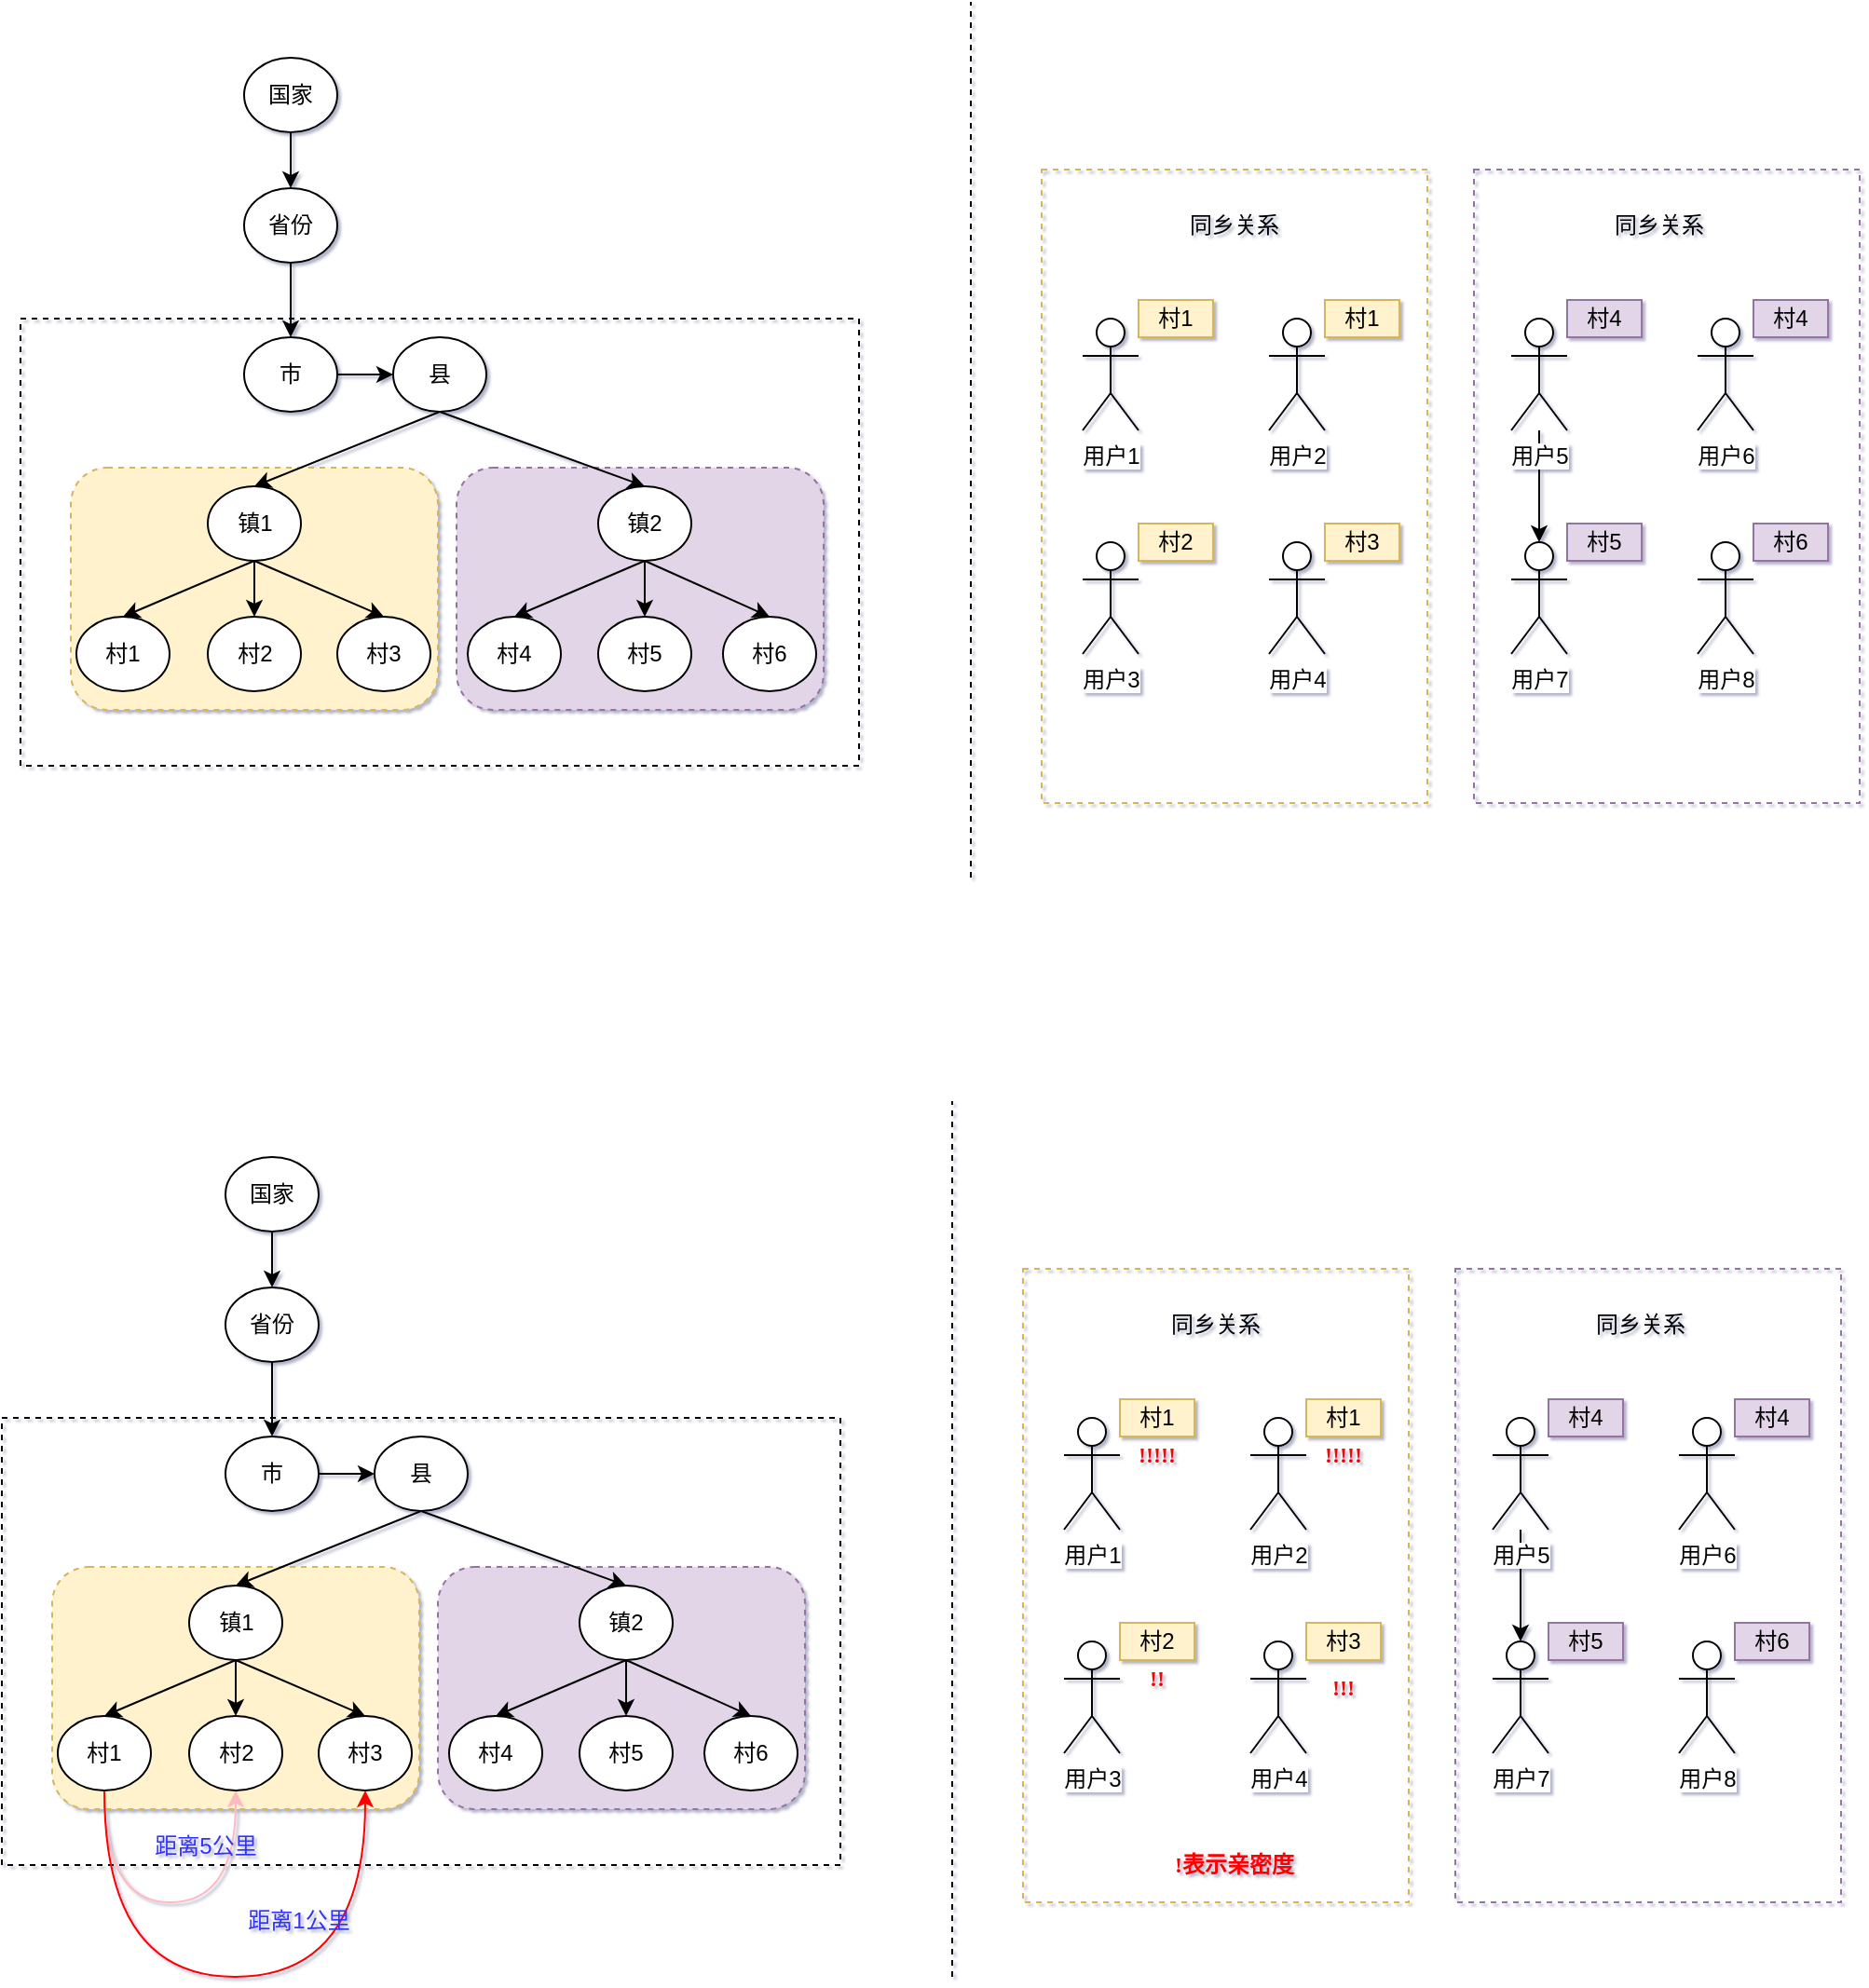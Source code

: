 <mxfile version="12.9.7" type="github">
  <diagram id="hRy9wsmwXxr53SdmxjSP" name="第 1 页">
    <mxGraphModel dx="946" dy="648" grid="1" gridSize="10" guides="1" tooltips="1" connect="1" arrows="1" fold="1" page="1" pageScale="1" pageWidth="3300" pageHeight="4681" math="0" shadow="1">
      <root>
        <mxCell id="0" />
        <mxCell id="1" parent="0" />
        <mxCell id="11CwNS61feHmALq-xR1u-52" value="" style="rounded=0;whiteSpace=wrap;html=1;dashed=1;fillColor=none;strokeColor=#d6b656;" vertex="1" parent="1">
          <mxGeometry x="668" y="200" width="207" height="340" as="geometry" />
        </mxCell>
        <mxCell id="11CwNS61feHmALq-xR1u-32" value="" style="rounded=0;whiteSpace=wrap;html=1;dashed=1;shadow=0;fillColor=none;" vertex="1" parent="1">
          <mxGeometry x="120" y="280" width="450" height="240" as="geometry" />
        </mxCell>
        <mxCell id="11CwNS61feHmALq-xR1u-31" value="" style="rounded=1;whiteSpace=wrap;html=1;dashed=1;fillColor=#e1d5e7;strokeColor=#9673a6;" vertex="1" parent="1">
          <mxGeometry x="354" y="360" width="197" height="130" as="geometry" />
        </mxCell>
        <mxCell id="11CwNS61feHmALq-xR1u-30" value="" style="rounded=1;whiteSpace=wrap;html=1;dashed=1;fillColor=#fff2cc;strokeColor=#d6b656;" vertex="1" parent="1">
          <mxGeometry x="147" y="360" width="197" height="130" as="geometry" />
        </mxCell>
        <mxCell id="11CwNS61feHmALq-xR1u-1" value="国家" style="ellipse;whiteSpace=wrap;html=1;" vertex="1" parent="1">
          <mxGeometry x="240" y="140" width="50" height="40" as="geometry" />
        </mxCell>
        <mxCell id="11CwNS61feHmALq-xR1u-14" style="rounded=0;orthogonalLoop=1;jettySize=auto;html=1;exitX=0.5;exitY=1;exitDx=0;exitDy=0;entryX=0.5;entryY=0;entryDx=0;entryDy=0;" edge="1" parent="1" source="11CwNS61feHmALq-xR1u-2" target="11CwNS61feHmALq-xR1u-4">
          <mxGeometry relative="1" as="geometry" />
        </mxCell>
        <mxCell id="11CwNS61feHmALq-xR1u-2" value="省份" style="ellipse;whiteSpace=wrap;html=1;" vertex="1" parent="1">
          <mxGeometry x="240" y="210" width="50" height="40" as="geometry" />
        </mxCell>
        <mxCell id="11CwNS61feHmALq-xR1u-15" style="edgeStyle=none;rounded=0;orthogonalLoop=1;jettySize=auto;html=1;exitX=1;exitY=0.5;exitDx=0;exitDy=0;" edge="1" parent="1" source="11CwNS61feHmALq-xR1u-4" target="11CwNS61feHmALq-xR1u-6">
          <mxGeometry relative="1" as="geometry" />
        </mxCell>
        <mxCell id="11CwNS61feHmALq-xR1u-4" value="市" style="ellipse;whiteSpace=wrap;html=1;" vertex="1" parent="1">
          <mxGeometry x="240" y="290" width="50" height="40" as="geometry" />
        </mxCell>
        <mxCell id="11CwNS61feHmALq-xR1u-16" style="edgeStyle=none;rounded=0;orthogonalLoop=1;jettySize=auto;html=1;exitX=0.5;exitY=1;exitDx=0;exitDy=0;entryX=0.5;entryY=0;entryDx=0;entryDy=0;" edge="1" parent="1" source="11CwNS61feHmALq-xR1u-6" target="11CwNS61feHmALq-xR1u-8">
          <mxGeometry relative="1" as="geometry" />
        </mxCell>
        <mxCell id="11CwNS61feHmALq-xR1u-17" style="edgeStyle=none;rounded=0;orthogonalLoop=1;jettySize=auto;html=1;exitX=0.5;exitY=1;exitDx=0;exitDy=0;entryX=0.5;entryY=0;entryDx=0;entryDy=0;" edge="1" parent="1" source="11CwNS61feHmALq-xR1u-6" target="11CwNS61feHmALq-xR1u-9">
          <mxGeometry relative="1" as="geometry" />
        </mxCell>
        <mxCell id="11CwNS61feHmALq-xR1u-6" value="县" style="ellipse;whiteSpace=wrap;html=1;" vertex="1" parent="1">
          <mxGeometry x="320" y="290" width="50" height="40" as="geometry" />
        </mxCell>
        <mxCell id="11CwNS61feHmALq-xR1u-18" style="edgeStyle=none;rounded=0;orthogonalLoop=1;jettySize=auto;html=1;exitX=0.5;exitY=1;exitDx=0;exitDy=0;entryX=0.5;entryY=0;entryDx=0;entryDy=0;" edge="1" parent="1" source="11CwNS61feHmALq-xR1u-8" target="11CwNS61feHmALq-xR1u-10">
          <mxGeometry relative="1" as="geometry" />
        </mxCell>
        <mxCell id="11CwNS61feHmALq-xR1u-19" style="edgeStyle=none;rounded=0;orthogonalLoop=1;jettySize=auto;html=1;exitX=0.5;exitY=1;exitDx=0;exitDy=0;entryX=0.5;entryY=0;entryDx=0;entryDy=0;" edge="1" parent="1" source="11CwNS61feHmALq-xR1u-8" target="11CwNS61feHmALq-xR1u-11">
          <mxGeometry relative="1" as="geometry" />
        </mxCell>
        <mxCell id="11CwNS61feHmALq-xR1u-42" style="edgeStyle=none;rounded=0;orthogonalLoop=1;jettySize=auto;html=1;exitX=0.5;exitY=1;exitDx=0;exitDy=0;" edge="1" parent="1" source="11CwNS61feHmALq-xR1u-8" target="11CwNS61feHmALq-xR1u-41">
          <mxGeometry relative="1" as="geometry" />
        </mxCell>
        <mxCell id="11CwNS61feHmALq-xR1u-8" value="镇1" style="ellipse;whiteSpace=wrap;html=1;" vertex="1" parent="1">
          <mxGeometry x="220.5" y="370" width="50" height="40" as="geometry" />
        </mxCell>
        <mxCell id="11CwNS61feHmALq-xR1u-20" style="edgeStyle=none;rounded=0;orthogonalLoop=1;jettySize=auto;html=1;exitX=0.5;exitY=1;exitDx=0;exitDy=0;entryX=0.5;entryY=0;entryDx=0;entryDy=0;" edge="1" parent="1" source="11CwNS61feHmALq-xR1u-9" target="11CwNS61feHmALq-xR1u-12">
          <mxGeometry relative="1" as="geometry" />
        </mxCell>
        <mxCell id="11CwNS61feHmALq-xR1u-24" style="edgeStyle=none;rounded=0;orthogonalLoop=1;jettySize=auto;html=1;exitX=0.5;exitY=1;exitDx=0;exitDy=0;entryX=0.5;entryY=0;entryDx=0;entryDy=0;" edge="1" parent="1" source="11CwNS61feHmALq-xR1u-9" target="11CwNS61feHmALq-xR1u-23">
          <mxGeometry relative="1" as="geometry" />
        </mxCell>
        <mxCell id="11CwNS61feHmALq-xR1u-44" style="edgeStyle=none;rounded=0;orthogonalLoop=1;jettySize=auto;html=1;exitX=0.5;exitY=1;exitDx=0;exitDy=0;" edge="1" parent="1" source="11CwNS61feHmALq-xR1u-9" target="11CwNS61feHmALq-xR1u-43">
          <mxGeometry relative="1" as="geometry" />
        </mxCell>
        <mxCell id="11CwNS61feHmALq-xR1u-9" value="镇2" style="ellipse;whiteSpace=wrap;html=1;" vertex="1" parent="1">
          <mxGeometry x="430" y="370" width="50" height="40" as="geometry" />
        </mxCell>
        <mxCell id="11CwNS61feHmALq-xR1u-10" value="村1" style="ellipse;whiteSpace=wrap;html=1;" vertex="1" parent="1">
          <mxGeometry x="150" y="440" width="50" height="40" as="geometry" />
        </mxCell>
        <mxCell id="11CwNS61feHmALq-xR1u-11" value="村3" style="ellipse;whiteSpace=wrap;html=1;" vertex="1" parent="1">
          <mxGeometry x="290" y="440" width="50" height="40" as="geometry" />
        </mxCell>
        <mxCell id="11CwNS61feHmALq-xR1u-12" value="村4" style="ellipse;whiteSpace=wrap;html=1;" vertex="1" parent="1">
          <mxGeometry x="360" y="440" width="50" height="40" as="geometry" />
        </mxCell>
        <mxCell id="11CwNS61feHmALq-xR1u-13" value="" style="endArrow=classic;html=1;exitX=0.5;exitY=1;exitDx=0;exitDy=0;entryX=0.5;entryY=0;entryDx=0;entryDy=0;" edge="1" parent="1" source="11CwNS61feHmALq-xR1u-1" target="11CwNS61feHmALq-xR1u-2">
          <mxGeometry width="50" height="50" relative="1" as="geometry">
            <mxPoint x="100" y="270" as="sourcePoint" />
            <mxPoint x="150" y="220" as="targetPoint" />
          </mxGeometry>
        </mxCell>
        <mxCell id="11CwNS61feHmALq-xR1u-21" value="" style="endArrow=none;dashed=1;html=1;" edge="1" parent="1">
          <mxGeometry width="50" height="50" relative="1" as="geometry">
            <mxPoint x="630" y="580" as="sourcePoint" />
            <mxPoint x="630" y="110" as="targetPoint" />
          </mxGeometry>
        </mxCell>
        <mxCell id="11CwNS61feHmALq-xR1u-22" value="用户1" style="shape=umlActor;verticalLabelPosition=bottom;labelBackgroundColor=#ffffff;verticalAlign=top;html=1;outlineConnect=0;" vertex="1" parent="1">
          <mxGeometry x="690" y="280" width="30" height="60" as="geometry" />
        </mxCell>
        <mxCell id="11CwNS61feHmALq-xR1u-23" value="村6" style="ellipse;whiteSpace=wrap;html=1;" vertex="1" parent="1">
          <mxGeometry x="497" y="440" width="50" height="40" as="geometry" />
        </mxCell>
        <mxCell id="11CwNS61feHmALq-xR1u-25" value="村1" style="text;html=1;strokeColor=#d6b656;fillColor=#fff2cc;align=center;verticalAlign=middle;whiteSpace=wrap;rounded=0;" vertex="1" parent="1">
          <mxGeometry x="720" y="270" width="40" height="20" as="geometry" />
        </mxCell>
        <mxCell id="11CwNS61feHmALq-xR1u-26" value="用户2" style="shape=umlActor;verticalLabelPosition=bottom;labelBackgroundColor=#ffffff;verticalAlign=top;html=1;outlineConnect=0;" vertex="1" parent="1">
          <mxGeometry x="790" y="280" width="30" height="60" as="geometry" />
        </mxCell>
        <mxCell id="11CwNS61feHmALq-xR1u-27" value="村1" style="text;html=1;strokeColor=#d6b656;fillColor=#fff2cc;align=center;verticalAlign=middle;whiteSpace=wrap;rounded=0;" vertex="1" parent="1">
          <mxGeometry x="820" y="270" width="40" height="20" as="geometry" />
        </mxCell>
        <mxCell id="11CwNS61feHmALq-xR1u-28" value="用户3" style="shape=umlActor;verticalLabelPosition=bottom;labelBackgroundColor=#ffffff;verticalAlign=top;html=1;outlineConnect=0;" vertex="1" parent="1">
          <mxGeometry x="690" y="400" width="30" height="60" as="geometry" />
        </mxCell>
        <mxCell id="11CwNS61feHmALq-xR1u-29" value="村2" style="text;html=1;strokeColor=#d6b656;fillColor=#fff2cc;align=center;verticalAlign=middle;whiteSpace=wrap;rounded=0;" vertex="1" parent="1">
          <mxGeometry x="720" y="390" width="40" height="20" as="geometry" />
        </mxCell>
        <mxCell id="11CwNS61feHmALq-xR1u-50" value="" style="edgeStyle=none;rounded=0;orthogonalLoop=1;jettySize=auto;html=1;" edge="1" parent="1" source="11CwNS61feHmALq-xR1u-33" target="11CwNS61feHmALq-xR1u-37">
          <mxGeometry relative="1" as="geometry" />
        </mxCell>
        <mxCell id="11CwNS61feHmALq-xR1u-33" value="用户5" style="shape=umlActor;verticalLabelPosition=bottom;labelBackgroundColor=#ffffff;verticalAlign=top;html=1;outlineConnect=0;" vertex="1" parent="1">
          <mxGeometry x="920" y="280" width="30" height="60" as="geometry" />
        </mxCell>
        <mxCell id="11CwNS61feHmALq-xR1u-34" value="村4" style="text;html=1;strokeColor=#9673a6;fillColor=#e1d5e7;align=center;verticalAlign=middle;whiteSpace=wrap;rounded=0;" vertex="1" parent="1">
          <mxGeometry x="950" y="270" width="40" height="20" as="geometry" />
        </mxCell>
        <mxCell id="11CwNS61feHmALq-xR1u-35" value="用户6" style="shape=umlActor;verticalLabelPosition=bottom;labelBackgroundColor=#ffffff;verticalAlign=top;html=1;outlineConnect=0;" vertex="1" parent="1">
          <mxGeometry x="1020" y="280" width="30" height="60" as="geometry" />
        </mxCell>
        <mxCell id="11CwNS61feHmALq-xR1u-36" value="村4" style="text;html=1;strokeColor=#9673a6;fillColor=#e1d5e7;align=center;verticalAlign=middle;whiteSpace=wrap;rounded=0;" vertex="1" parent="1">
          <mxGeometry x="1050" y="270" width="40" height="20" as="geometry" />
        </mxCell>
        <mxCell id="11CwNS61feHmALq-xR1u-37" value="用户7" style="shape=umlActor;verticalLabelPosition=bottom;labelBackgroundColor=#ffffff;verticalAlign=top;html=1;outlineConnect=0;" vertex="1" parent="1">
          <mxGeometry x="920" y="400" width="30" height="60" as="geometry" />
        </mxCell>
        <mxCell id="11CwNS61feHmALq-xR1u-38" value="村5" style="text;html=1;strokeColor=#9673a6;fillColor=#e1d5e7;align=center;verticalAlign=middle;whiteSpace=wrap;rounded=0;" vertex="1" parent="1">
          <mxGeometry x="950" y="390" width="40" height="20" as="geometry" />
        </mxCell>
        <mxCell id="11CwNS61feHmALq-xR1u-41" value="村2" style="ellipse;whiteSpace=wrap;html=1;" vertex="1" parent="1">
          <mxGeometry x="220.5" y="440" width="50" height="40" as="geometry" />
        </mxCell>
        <mxCell id="11CwNS61feHmALq-xR1u-43" value="村5" style="ellipse;whiteSpace=wrap;html=1;" vertex="1" parent="1">
          <mxGeometry x="430" y="440" width="50" height="40" as="geometry" />
        </mxCell>
        <mxCell id="11CwNS61feHmALq-xR1u-46" value="用户4" style="shape=umlActor;verticalLabelPosition=bottom;labelBackgroundColor=#ffffff;verticalAlign=top;html=1;outlineConnect=0;" vertex="1" parent="1">
          <mxGeometry x="790" y="400" width="30" height="60" as="geometry" />
        </mxCell>
        <mxCell id="11CwNS61feHmALq-xR1u-47" value="村3" style="text;html=1;strokeColor=#d6b656;fillColor=#fff2cc;align=center;verticalAlign=middle;whiteSpace=wrap;rounded=0;" vertex="1" parent="1">
          <mxGeometry x="820" y="390" width="40" height="20" as="geometry" />
        </mxCell>
        <mxCell id="11CwNS61feHmALq-xR1u-48" value="用户8" style="shape=umlActor;verticalLabelPosition=bottom;labelBackgroundColor=#ffffff;verticalAlign=top;html=1;outlineConnect=0;" vertex="1" parent="1">
          <mxGeometry x="1020" y="400" width="30" height="60" as="geometry" />
        </mxCell>
        <mxCell id="11CwNS61feHmALq-xR1u-49" value="村6" style="text;html=1;strokeColor=#9673a6;fillColor=#e1d5e7;align=center;verticalAlign=middle;whiteSpace=wrap;rounded=0;" vertex="1" parent="1">
          <mxGeometry x="1050" y="390" width="40" height="20" as="geometry" />
        </mxCell>
        <mxCell id="11CwNS61feHmALq-xR1u-53" value="" style="rounded=0;whiteSpace=wrap;html=1;dashed=1;fillColor=none;strokeColor=#9673a6;" vertex="1" parent="1">
          <mxGeometry x="900" y="200" width="207" height="340" as="geometry" />
        </mxCell>
        <mxCell id="11CwNS61feHmALq-xR1u-54" value="同乡关系" style="text;html=1;strokeColor=none;fillColor=none;align=center;verticalAlign=middle;whiteSpace=wrap;rounded=0;shadow=0;dashed=1;" vertex="1" parent="1">
          <mxGeometry x="742.25" y="220" width="58.5" height="20" as="geometry" />
        </mxCell>
        <mxCell id="11CwNS61feHmALq-xR1u-55" value="同乡关系" style="text;html=1;strokeColor=none;fillColor=none;align=center;verticalAlign=middle;whiteSpace=wrap;rounded=0;shadow=0;dashed=1;" vertex="1" parent="1">
          <mxGeometry x="970" y="220" width="58.5" height="20" as="geometry" />
        </mxCell>
        <mxCell id="11CwNS61feHmALq-xR1u-56" value="" style="rounded=0;whiteSpace=wrap;html=1;dashed=1;fillColor=none;strokeColor=#d6b656;" vertex="1" parent="1">
          <mxGeometry x="658" y="790" width="207" height="340" as="geometry" />
        </mxCell>
        <mxCell id="11CwNS61feHmALq-xR1u-57" value="" style="rounded=0;whiteSpace=wrap;html=1;dashed=1;shadow=0;fillColor=none;" vertex="1" parent="1">
          <mxGeometry x="110" y="870" width="450" height="240" as="geometry" />
        </mxCell>
        <mxCell id="11CwNS61feHmALq-xR1u-58" value="" style="rounded=1;whiteSpace=wrap;html=1;dashed=1;fillColor=#e1d5e7;strokeColor=#9673a6;" vertex="1" parent="1">
          <mxGeometry x="344" y="950" width="197" height="130" as="geometry" />
        </mxCell>
        <mxCell id="11CwNS61feHmALq-xR1u-59" value="" style="rounded=1;whiteSpace=wrap;html=1;dashed=1;fillColor=#fff2cc;strokeColor=#d6b656;" vertex="1" parent="1">
          <mxGeometry x="137" y="950" width="197" height="130" as="geometry" />
        </mxCell>
        <mxCell id="11CwNS61feHmALq-xR1u-60" value="国家" style="ellipse;whiteSpace=wrap;html=1;" vertex="1" parent="1">
          <mxGeometry x="230" y="730" width="50" height="40" as="geometry" />
        </mxCell>
        <mxCell id="11CwNS61feHmALq-xR1u-61" style="rounded=0;orthogonalLoop=1;jettySize=auto;html=1;exitX=0.5;exitY=1;exitDx=0;exitDy=0;entryX=0.5;entryY=0;entryDx=0;entryDy=0;" edge="1" parent="1" source="11CwNS61feHmALq-xR1u-62" target="11CwNS61feHmALq-xR1u-64">
          <mxGeometry relative="1" as="geometry" />
        </mxCell>
        <mxCell id="11CwNS61feHmALq-xR1u-62" value="省份" style="ellipse;whiteSpace=wrap;html=1;" vertex="1" parent="1">
          <mxGeometry x="230" y="800" width="50" height="40" as="geometry" />
        </mxCell>
        <mxCell id="11CwNS61feHmALq-xR1u-63" style="edgeStyle=none;rounded=0;orthogonalLoop=1;jettySize=auto;html=1;exitX=1;exitY=0.5;exitDx=0;exitDy=0;" edge="1" parent="1" source="11CwNS61feHmALq-xR1u-64" target="11CwNS61feHmALq-xR1u-67">
          <mxGeometry relative="1" as="geometry" />
        </mxCell>
        <mxCell id="11CwNS61feHmALq-xR1u-64" value="市" style="ellipse;whiteSpace=wrap;html=1;" vertex="1" parent="1">
          <mxGeometry x="230" y="880" width="50" height="40" as="geometry" />
        </mxCell>
        <mxCell id="11CwNS61feHmALq-xR1u-65" style="edgeStyle=none;rounded=0;orthogonalLoop=1;jettySize=auto;html=1;exitX=0.5;exitY=1;exitDx=0;exitDy=0;entryX=0.5;entryY=0;entryDx=0;entryDy=0;" edge="1" parent="1" source="11CwNS61feHmALq-xR1u-67" target="11CwNS61feHmALq-xR1u-71">
          <mxGeometry relative="1" as="geometry" />
        </mxCell>
        <mxCell id="11CwNS61feHmALq-xR1u-66" style="edgeStyle=none;rounded=0;orthogonalLoop=1;jettySize=auto;html=1;exitX=0.5;exitY=1;exitDx=0;exitDy=0;entryX=0.5;entryY=0;entryDx=0;entryDy=0;" edge="1" parent="1" source="11CwNS61feHmALq-xR1u-67" target="11CwNS61feHmALq-xR1u-75">
          <mxGeometry relative="1" as="geometry" />
        </mxCell>
        <mxCell id="11CwNS61feHmALq-xR1u-67" value="县" style="ellipse;whiteSpace=wrap;html=1;" vertex="1" parent="1">
          <mxGeometry x="310" y="880" width="50" height="40" as="geometry" />
        </mxCell>
        <mxCell id="11CwNS61feHmALq-xR1u-68" style="edgeStyle=none;rounded=0;orthogonalLoop=1;jettySize=auto;html=1;exitX=0.5;exitY=1;exitDx=0;exitDy=0;entryX=0.5;entryY=0;entryDx=0;entryDy=0;" edge="1" parent="1" source="11CwNS61feHmALq-xR1u-71" target="11CwNS61feHmALq-xR1u-76">
          <mxGeometry relative="1" as="geometry" />
        </mxCell>
        <mxCell id="11CwNS61feHmALq-xR1u-69" style="edgeStyle=none;rounded=0;orthogonalLoop=1;jettySize=auto;html=1;exitX=0.5;exitY=1;exitDx=0;exitDy=0;entryX=0.5;entryY=0;entryDx=0;entryDy=0;" edge="1" parent="1" source="11CwNS61feHmALq-xR1u-71" target="11CwNS61feHmALq-xR1u-77">
          <mxGeometry relative="1" as="geometry" />
        </mxCell>
        <mxCell id="11CwNS61feHmALq-xR1u-70" style="edgeStyle=none;rounded=0;orthogonalLoop=1;jettySize=auto;html=1;exitX=0.5;exitY=1;exitDx=0;exitDy=0;" edge="1" parent="1" source="11CwNS61feHmALq-xR1u-71" target="11CwNS61feHmALq-xR1u-95">
          <mxGeometry relative="1" as="geometry" />
        </mxCell>
        <mxCell id="11CwNS61feHmALq-xR1u-71" value="镇1" style="ellipse;whiteSpace=wrap;html=1;" vertex="1" parent="1">
          <mxGeometry x="210.5" y="960" width="50" height="40" as="geometry" />
        </mxCell>
        <mxCell id="11CwNS61feHmALq-xR1u-72" style="edgeStyle=none;rounded=0;orthogonalLoop=1;jettySize=auto;html=1;exitX=0.5;exitY=1;exitDx=0;exitDy=0;entryX=0.5;entryY=0;entryDx=0;entryDy=0;" edge="1" parent="1" source="11CwNS61feHmALq-xR1u-75" target="11CwNS61feHmALq-xR1u-78">
          <mxGeometry relative="1" as="geometry" />
        </mxCell>
        <mxCell id="11CwNS61feHmALq-xR1u-73" style="edgeStyle=none;rounded=0;orthogonalLoop=1;jettySize=auto;html=1;exitX=0.5;exitY=1;exitDx=0;exitDy=0;entryX=0.5;entryY=0;entryDx=0;entryDy=0;" edge="1" parent="1" source="11CwNS61feHmALq-xR1u-75" target="11CwNS61feHmALq-xR1u-82">
          <mxGeometry relative="1" as="geometry" />
        </mxCell>
        <mxCell id="11CwNS61feHmALq-xR1u-74" style="edgeStyle=none;rounded=0;orthogonalLoop=1;jettySize=auto;html=1;exitX=0.5;exitY=1;exitDx=0;exitDy=0;" edge="1" parent="1" source="11CwNS61feHmALq-xR1u-75" target="11CwNS61feHmALq-xR1u-96">
          <mxGeometry relative="1" as="geometry" />
        </mxCell>
        <mxCell id="11CwNS61feHmALq-xR1u-75" value="镇2" style="ellipse;whiteSpace=wrap;html=1;" vertex="1" parent="1">
          <mxGeometry x="420" y="960" width="50" height="40" as="geometry" />
        </mxCell>
        <mxCell id="11CwNS61feHmALq-xR1u-105" style="edgeStyle=orthogonalEdgeStyle;rounded=0;orthogonalLoop=1;jettySize=auto;html=1;exitX=0.5;exitY=1;exitDx=0;exitDy=0;entryX=0.5;entryY=1;entryDx=0;entryDy=0;curved=1;strokeColor=#FFBAC1;" edge="1" parent="1" source="11CwNS61feHmALq-xR1u-76" target="11CwNS61feHmALq-xR1u-95">
          <mxGeometry relative="1" as="geometry">
            <Array as="points">
              <mxPoint x="165" y="1130" />
              <mxPoint x="236" y="1130" />
            </Array>
          </mxGeometry>
        </mxCell>
        <mxCell id="11CwNS61feHmALq-xR1u-107" style="edgeStyle=orthogonalEdgeStyle;curved=1;rounded=0;orthogonalLoop=1;jettySize=auto;html=1;exitX=0.5;exitY=1;exitDx=0;exitDy=0;entryX=0.5;entryY=1;entryDx=0;entryDy=0;strokeColor=#FF0000;fontColor=#FF0000;" edge="1" parent="1" source="11CwNS61feHmALq-xR1u-76" target="11CwNS61feHmALq-xR1u-77">
          <mxGeometry relative="1" as="geometry">
            <Array as="points">
              <mxPoint x="165" y="1170" />
              <mxPoint x="305" y="1170" />
            </Array>
          </mxGeometry>
        </mxCell>
        <mxCell id="11CwNS61feHmALq-xR1u-76" value="村1" style="ellipse;whiteSpace=wrap;html=1;" vertex="1" parent="1">
          <mxGeometry x="140" y="1030" width="50" height="40" as="geometry" />
        </mxCell>
        <mxCell id="11CwNS61feHmALq-xR1u-77" value="村3" style="ellipse;whiteSpace=wrap;html=1;" vertex="1" parent="1">
          <mxGeometry x="280" y="1030" width="50" height="40" as="geometry" />
        </mxCell>
        <mxCell id="11CwNS61feHmALq-xR1u-78" value="村4" style="ellipse;whiteSpace=wrap;html=1;" vertex="1" parent="1">
          <mxGeometry x="350" y="1030" width="50" height="40" as="geometry" />
        </mxCell>
        <mxCell id="11CwNS61feHmALq-xR1u-79" value="" style="endArrow=classic;html=1;exitX=0.5;exitY=1;exitDx=0;exitDy=0;entryX=0.5;entryY=0;entryDx=0;entryDy=0;" edge="1" parent="1" source="11CwNS61feHmALq-xR1u-60" target="11CwNS61feHmALq-xR1u-62">
          <mxGeometry width="50" height="50" relative="1" as="geometry">
            <mxPoint x="90" y="860" as="sourcePoint" />
            <mxPoint x="140" y="810" as="targetPoint" />
          </mxGeometry>
        </mxCell>
        <mxCell id="11CwNS61feHmALq-xR1u-80" value="" style="endArrow=none;dashed=1;html=1;" edge="1" parent="1">
          <mxGeometry width="50" height="50" relative="1" as="geometry">
            <mxPoint x="620" y="1170" as="sourcePoint" />
            <mxPoint x="620" y="700" as="targetPoint" />
          </mxGeometry>
        </mxCell>
        <mxCell id="11CwNS61feHmALq-xR1u-81" value="用户1" style="shape=umlActor;verticalLabelPosition=bottom;labelBackgroundColor=#ffffff;verticalAlign=top;html=1;outlineConnect=0;" vertex="1" parent="1">
          <mxGeometry x="680" y="870" width="30" height="60" as="geometry" />
        </mxCell>
        <mxCell id="11CwNS61feHmALq-xR1u-82" value="村6" style="ellipse;whiteSpace=wrap;html=1;" vertex="1" parent="1">
          <mxGeometry x="487" y="1030" width="50" height="40" as="geometry" />
        </mxCell>
        <mxCell id="11CwNS61feHmALq-xR1u-83" value="村1" style="text;html=1;strokeColor=#d6b656;fillColor=#fff2cc;align=center;verticalAlign=middle;whiteSpace=wrap;rounded=0;" vertex="1" parent="1">
          <mxGeometry x="710" y="860" width="40" height="20" as="geometry" />
        </mxCell>
        <mxCell id="11CwNS61feHmALq-xR1u-84" value="用户2" style="shape=umlActor;verticalLabelPosition=bottom;labelBackgroundColor=#ffffff;verticalAlign=top;html=1;outlineConnect=0;" vertex="1" parent="1">
          <mxGeometry x="780" y="870" width="30" height="60" as="geometry" />
        </mxCell>
        <mxCell id="11CwNS61feHmALq-xR1u-85" value="村1" style="text;html=1;strokeColor=#d6b656;fillColor=#fff2cc;align=center;verticalAlign=middle;whiteSpace=wrap;rounded=0;" vertex="1" parent="1">
          <mxGeometry x="810" y="860" width="40" height="20" as="geometry" />
        </mxCell>
        <mxCell id="11CwNS61feHmALq-xR1u-86" value="用户3" style="shape=umlActor;verticalLabelPosition=bottom;labelBackgroundColor=#ffffff;verticalAlign=top;html=1;outlineConnect=0;" vertex="1" parent="1">
          <mxGeometry x="680" y="990" width="30" height="60" as="geometry" />
        </mxCell>
        <mxCell id="11CwNS61feHmALq-xR1u-87" value="村2" style="text;html=1;strokeColor=#d6b656;fillColor=#fff2cc;align=center;verticalAlign=middle;whiteSpace=wrap;rounded=0;" vertex="1" parent="1">
          <mxGeometry x="710" y="980" width="40" height="20" as="geometry" />
        </mxCell>
        <mxCell id="11CwNS61feHmALq-xR1u-88" value="" style="edgeStyle=none;rounded=0;orthogonalLoop=1;jettySize=auto;html=1;" edge="1" parent="1" source="11CwNS61feHmALq-xR1u-89" target="11CwNS61feHmALq-xR1u-93">
          <mxGeometry relative="1" as="geometry" />
        </mxCell>
        <mxCell id="11CwNS61feHmALq-xR1u-89" value="用户5" style="shape=umlActor;verticalLabelPosition=bottom;labelBackgroundColor=#ffffff;verticalAlign=top;html=1;outlineConnect=0;" vertex="1" parent="1">
          <mxGeometry x="910" y="870" width="30" height="60" as="geometry" />
        </mxCell>
        <mxCell id="11CwNS61feHmALq-xR1u-90" value="村4" style="text;html=1;strokeColor=#9673a6;fillColor=#e1d5e7;align=center;verticalAlign=middle;whiteSpace=wrap;rounded=0;" vertex="1" parent="1">
          <mxGeometry x="940" y="860" width="40" height="20" as="geometry" />
        </mxCell>
        <mxCell id="11CwNS61feHmALq-xR1u-91" value="用户6" style="shape=umlActor;verticalLabelPosition=bottom;labelBackgroundColor=#ffffff;verticalAlign=top;html=1;outlineConnect=0;" vertex="1" parent="1">
          <mxGeometry x="1010" y="870" width="30" height="60" as="geometry" />
        </mxCell>
        <mxCell id="11CwNS61feHmALq-xR1u-92" value="村4" style="text;html=1;strokeColor=#9673a6;fillColor=#e1d5e7;align=center;verticalAlign=middle;whiteSpace=wrap;rounded=0;" vertex="1" parent="1">
          <mxGeometry x="1040" y="860" width="40" height="20" as="geometry" />
        </mxCell>
        <mxCell id="11CwNS61feHmALq-xR1u-93" value="用户7" style="shape=umlActor;verticalLabelPosition=bottom;labelBackgroundColor=#ffffff;verticalAlign=top;html=1;outlineConnect=0;" vertex="1" parent="1">
          <mxGeometry x="910" y="990" width="30" height="60" as="geometry" />
        </mxCell>
        <mxCell id="11CwNS61feHmALq-xR1u-94" value="村5" style="text;html=1;strokeColor=#9673a6;fillColor=#e1d5e7;align=center;verticalAlign=middle;whiteSpace=wrap;rounded=0;" vertex="1" parent="1">
          <mxGeometry x="940" y="980" width="40" height="20" as="geometry" />
        </mxCell>
        <mxCell id="11CwNS61feHmALq-xR1u-95" value="村2" style="ellipse;whiteSpace=wrap;html=1;" vertex="1" parent="1">
          <mxGeometry x="210.5" y="1030" width="50" height="40" as="geometry" />
        </mxCell>
        <mxCell id="11CwNS61feHmALq-xR1u-96" value="村5" style="ellipse;whiteSpace=wrap;html=1;" vertex="1" parent="1">
          <mxGeometry x="420" y="1030" width="50" height="40" as="geometry" />
        </mxCell>
        <mxCell id="11CwNS61feHmALq-xR1u-97" value="用户4" style="shape=umlActor;verticalLabelPosition=bottom;labelBackgroundColor=#ffffff;verticalAlign=top;html=1;outlineConnect=0;" vertex="1" parent="1">
          <mxGeometry x="780" y="990" width="30" height="60" as="geometry" />
        </mxCell>
        <mxCell id="11CwNS61feHmALq-xR1u-98" value="村3" style="text;html=1;strokeColor=#d6b656;fillColor=#fff2cc;align=center;verticalAlign=middle;whiteSpace=wrap;rounded=0;" vertex="1" parent="1">
          <mxGeometry x="810" y="980" width="40" height="20" as="geometry" />
        </mxCell>
        <mxCell id="11CwNS61feHmALq-xR1u-99" value="用户8" style="shape=umlActor;verticalLabelPosition=bottom;labelBackgroundColor=#ffffff;verticalAlign=top;html=1;outlineConnect=0;" vertex="1" parent="1">
          <mxGeometry x="1010" y="990" width="30" height="60" as="geometry" />
        </mxCell>
        <mxCell id="11CwNS61feHmALq-xR1u-100" value="村6" style="text;html=1;strokeColor=#9673a6;fillColor=#e1d5e7;align=center;verticalAlign=middle;whiteSpace=wrap;rounded=0;" vertex="1" parent="1">
          <mxGeometry x="1040" y="980" width="40" height="20" as="geometry" />
        </mxCell>
        <mxCell id="11CwNS61feHmALq-xR1u-101" value="" style="rounded=0;whiteSpace=wrap;html=1;dashed=1;fillColor=none;strokeColor=#9673a6;" vertex="1" parent="1">
          <mxGeometry x="890" y="790" width="207" height="340" as="geometry" />
        </mxCell>
        <mxCell id="11CwNS61feHmALq-xR1u-102" value="同乡关系" style="text;html=1;strokeColor=none;fillColor=none;align=center;verticalAlign=middle;whiteSpace=wrap;rounded=0;shadow=0;dashed=1;" vertex="1" parent="1">
          <mxGeometry x="732.25" y="810" width="58.5" height="20" as="geometry" />
        </mxCell>
        <mxCell id="11CwNS61feHmALq-xR1u-103" value="同乡关系" style="text;html=1;strokeColor=none;fillColor=none;align=center;verticalAlign=middle;whiteSpace=wrap;rounded=0;shadow=0;dashed=1;" vertex="1" parent="1">
          <mxGeometry x="960" y="810" width="58.5" height="20" as="geometry" />
        </mxCell>
        <mxCell id="11CwNS61feHmALq-xR1u-108" value="距离5公里" style="text;html=1;strokeColor=none;fillColor=none;align=center;verticalAlign=middle;whiteSpace=wrap;rounded=0;shadow=0;dashed=1;fontColor=#3333FF;" vertex="1" parent="1">
          <mxGeometry x="190" y="1090" width="58.5" height="20" as="geometry" />
        </mxCell>
        <mxCell id="11CwNS61feHmALq-xR1u-109" value="距离1公里" style="text;html=1;strokeColor=none;fillColor=none;align=center;verticalAlign=middle;whiteSpace=wrap;rounded=0;shadow=0;dashed=1;fontColor=#3333FF;" vertex="1" parent="1">
          <mxGeometry x="240" y="1130" width="58.5" height="20" as="geometry" />
        </mxCell>
        <mxCell id="11CwNS61feHmALq-xR1u-111" value="!!!!!" style="text;strokeColor=none;fillColor=none;align=center;verticalAlign=middle;whiteSpace=wrap;rounded=0;shadow=0;dashed=1;fontColor=#FF0000;fontFamily=Verdana;fontStyle=1;" vertex="1" parent="1">
          <mxGeometry x="710" y="880" width="40" height="20" as="geometry" />
        </mxCell>
        <mxCell id="11CwNS61feHmALq-xR1u-112" value="!!!!!" style="text;strokeColor=none;fillColor=none;align=center;verticalAlign=middle;whiteSpace=wrap;rounded=0;shadow=0;dashed=1;fontColor=#FF0000;fontFamily=Verdana;fontStyle=1;" vertex="1" parent="1">
          <mxGeometry x="810" y="880" width="40" height="20" as="geometry" />
        </mxCell>
        <mxCell id="11CwNS61feHmALq-xR1u-113" value="!!!" style="text;strokeColor=none;fillColor=none;align=center;verticalAlign=middle;whiteSpace=wrap;rounded=0;shadow=0;dashed=1;fontColor=#FF0000;fontFamily=Verdana;fontStyle=1;" vertex="1" parent="1">
          <mxGeometry x="810" y="1005" width="40" height="20" as="geometry" />
        </mxCell>
        <mxCell id="11CwNS61feHmALq-xR1u-114" value="!!" style="text;strokeColor=none;fillColor=none;align=center;verticalAlign=middle;whiteSpace=wrap;rounded=0;shadow=0;dashed=1;fontColor=#FF0000;fontFamily=Verdana;fontStyle=1;" vertex="1" parent="1">
          <mxGeometry x="710" y="1000" width="40" height="20" as="geometry" />
        </mxCell>
        <mxCell id="11CwNS61feHmALq-xR1u-115" value="!表示亲密度" style="text;strokeColor=none;fillColor=none;align=center;verticalAlign=middle;whiteSpace=wrap;rounded=0;shadow=0;dashed=1;fontColor=#FF0000;fontFamily=Verdana;fontStyle=1;" vertex="1" parent="1">
          <mxGeometry x="701.13" y="1100" width="140.75" height="20" as="geometry" />
        </mxCell>
      </root>
    </mxGraphModel>
  </diagram>
</mxfile>
